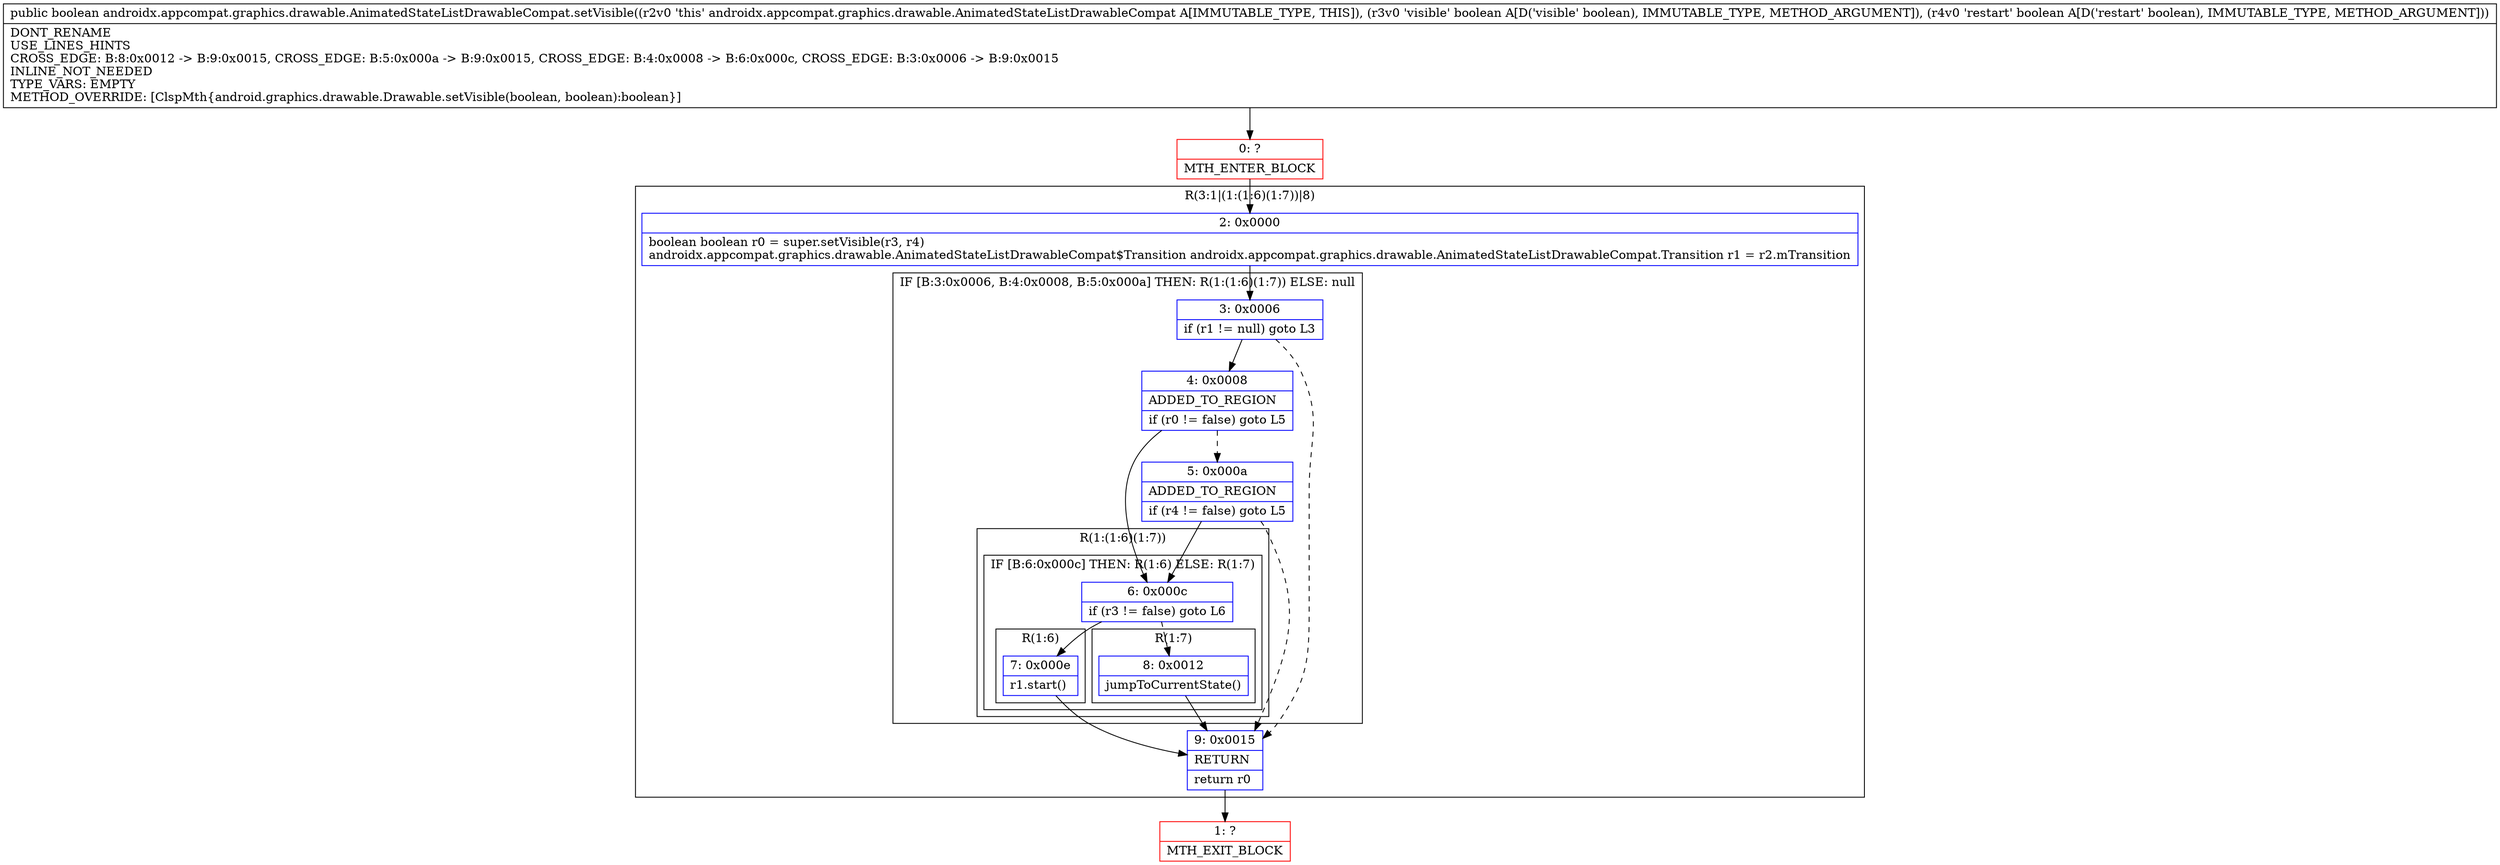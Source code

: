 digraph "CFG forandroidx.appcompat.graphics.drawable.AnimatedStateListDrawableCompat.setVisible(ZZ)Z" {
subgraph cluster_Region_996593272 {
label = "R(3:1|(1:(1:6)(1:7))|8)";
node [shape=record,color=blue];
Node_2 [shape=record,label="{2\:\ 0x0000|boolean boolean r0 = super.setVisible(r3, r4)\landroidx.appcompat.graphics.drawable.AnimatedStateListDrawableCompat$Transition androidx.appcompat.graphics.drawable.AnimatedStateListDrawableCompat.Transition r1 = r2.mTransition\l}"];
subgraph cluster_IfRegion_595216389 {
label = "IF [B:3:0x0006, B:4:0x0008, B:5:0x000a] THEN: R(1:(1:6)(1:7)) ELSE: null";
node [shape=record,color=blue];
Node_3 [shape=record,label="{3\:\ 0x0006|if (r1 != null) goto L3\l}"];
Node_4 [shape=record,label="{4\:\ 0x0008|ADDED_TO_REGION\l|if (r0 != false) goto L5\l}"];
Node_5 [shape=record,label="{5\:\ 0x000a|ADDED_TO_REGION\l|if (r4 != false) goto L5\l}"];
subgraph cluster_Region_439652268 {
label = "R(1:(1:6)(1:7))";
node [shape=record,color=blue];
subgraph cluster_IfRegion_25188011 {
label = "IF [B:6:0x000c] THEN: R(1:6) ELSE: R(1:7)";
node [shape=record,color=blue];
Node_6 [shape=record,label="{6\:\ 0x000c|if (r3 != false) goto L6\l}"];
subgraph cluster_Region_929200369 {
label = "R(1:6)";
node [shape=record,color=blue];
Node_7 [shape=record,label="{7\:\ 0x000e|r1.start()\l}"];
}
subgraph cluster_Region_466025446 {
label = "R(1:7)";
node [shape=record,color=blue];
Node_8 [shape=record,label="{8\:\ 0x0012|jumpToCurrentState()\l}"];
}
}
}
}
Node_9 [shape=record,label="{9\:\ 0x0015|RETURN\l|return r0\l}"];
}
Node_0 [shape=record,color=red,label="{0\:\ ?|MTH_ENTER_BLOCK\l}"];
Node_1 [shape=record,color=red,label="{1\:\ ?|MTH_EXIT_BLOCK\l}"];
MethodNode[shape=record,label="{public boolean androidx.appcompat.graphics.drawable.AnimatedStateListDrawableCompat.setVisible((r2v0 'this' androidx.appcompat.graphics.drawable.AnimatedStateListDrawableCompat A[IMMUTABLE_TYPE, THIS]), (r3v0 'visible' boolean A[D('visible' boolean), IMMUTABLE_TYPE, METHOD_ARGUMENT]), (r4v0 'restart' boolean A[D('restart' boolean), IMMUTABLE_TYPE, METHOD_ARGUMENT]))  | DONT_RENAME\lUSE_LINES_HINTS\lCROSS_EDGE: B:8:0x0012 \-\> B:9:0x0015, CROSS_EDGE: B:5:0x000a \-\> B:9:0x0015, CROSS_EDGE: B:4:0x0008 \-\> B:6:0x000c, CROSS_EDGE: B:3:0x0006 \-\> B:9:0x0015\lINLINE_NOT_NEEDED\lTYPE_VARS: EMPTY\lMETHOD_OVERRIDE: [ClspMth\{android.graphics.drawable.Drawable.setVisible(boolean, boolean):boolean\}]\l}"];
MethodNode -> Node_0;Node_2 -> Node_3;
Node_3 -> Node_4;
Node_3 -> Node_9[style=dashed];
Node_4 -> Node_5[style=dashed];
Node_4 -> Node_6;
Node_5 -> Node_6;
Node_5 -> Node_9[style=dashed];
Node_6 -> Node_7;
Node_6 -> Node_8[style=dashed];
Node_7 -> Node_9;
Node_8 -> Node_9;
Node_9 -> Node_1;
Node_0 -> Node_2;
}

